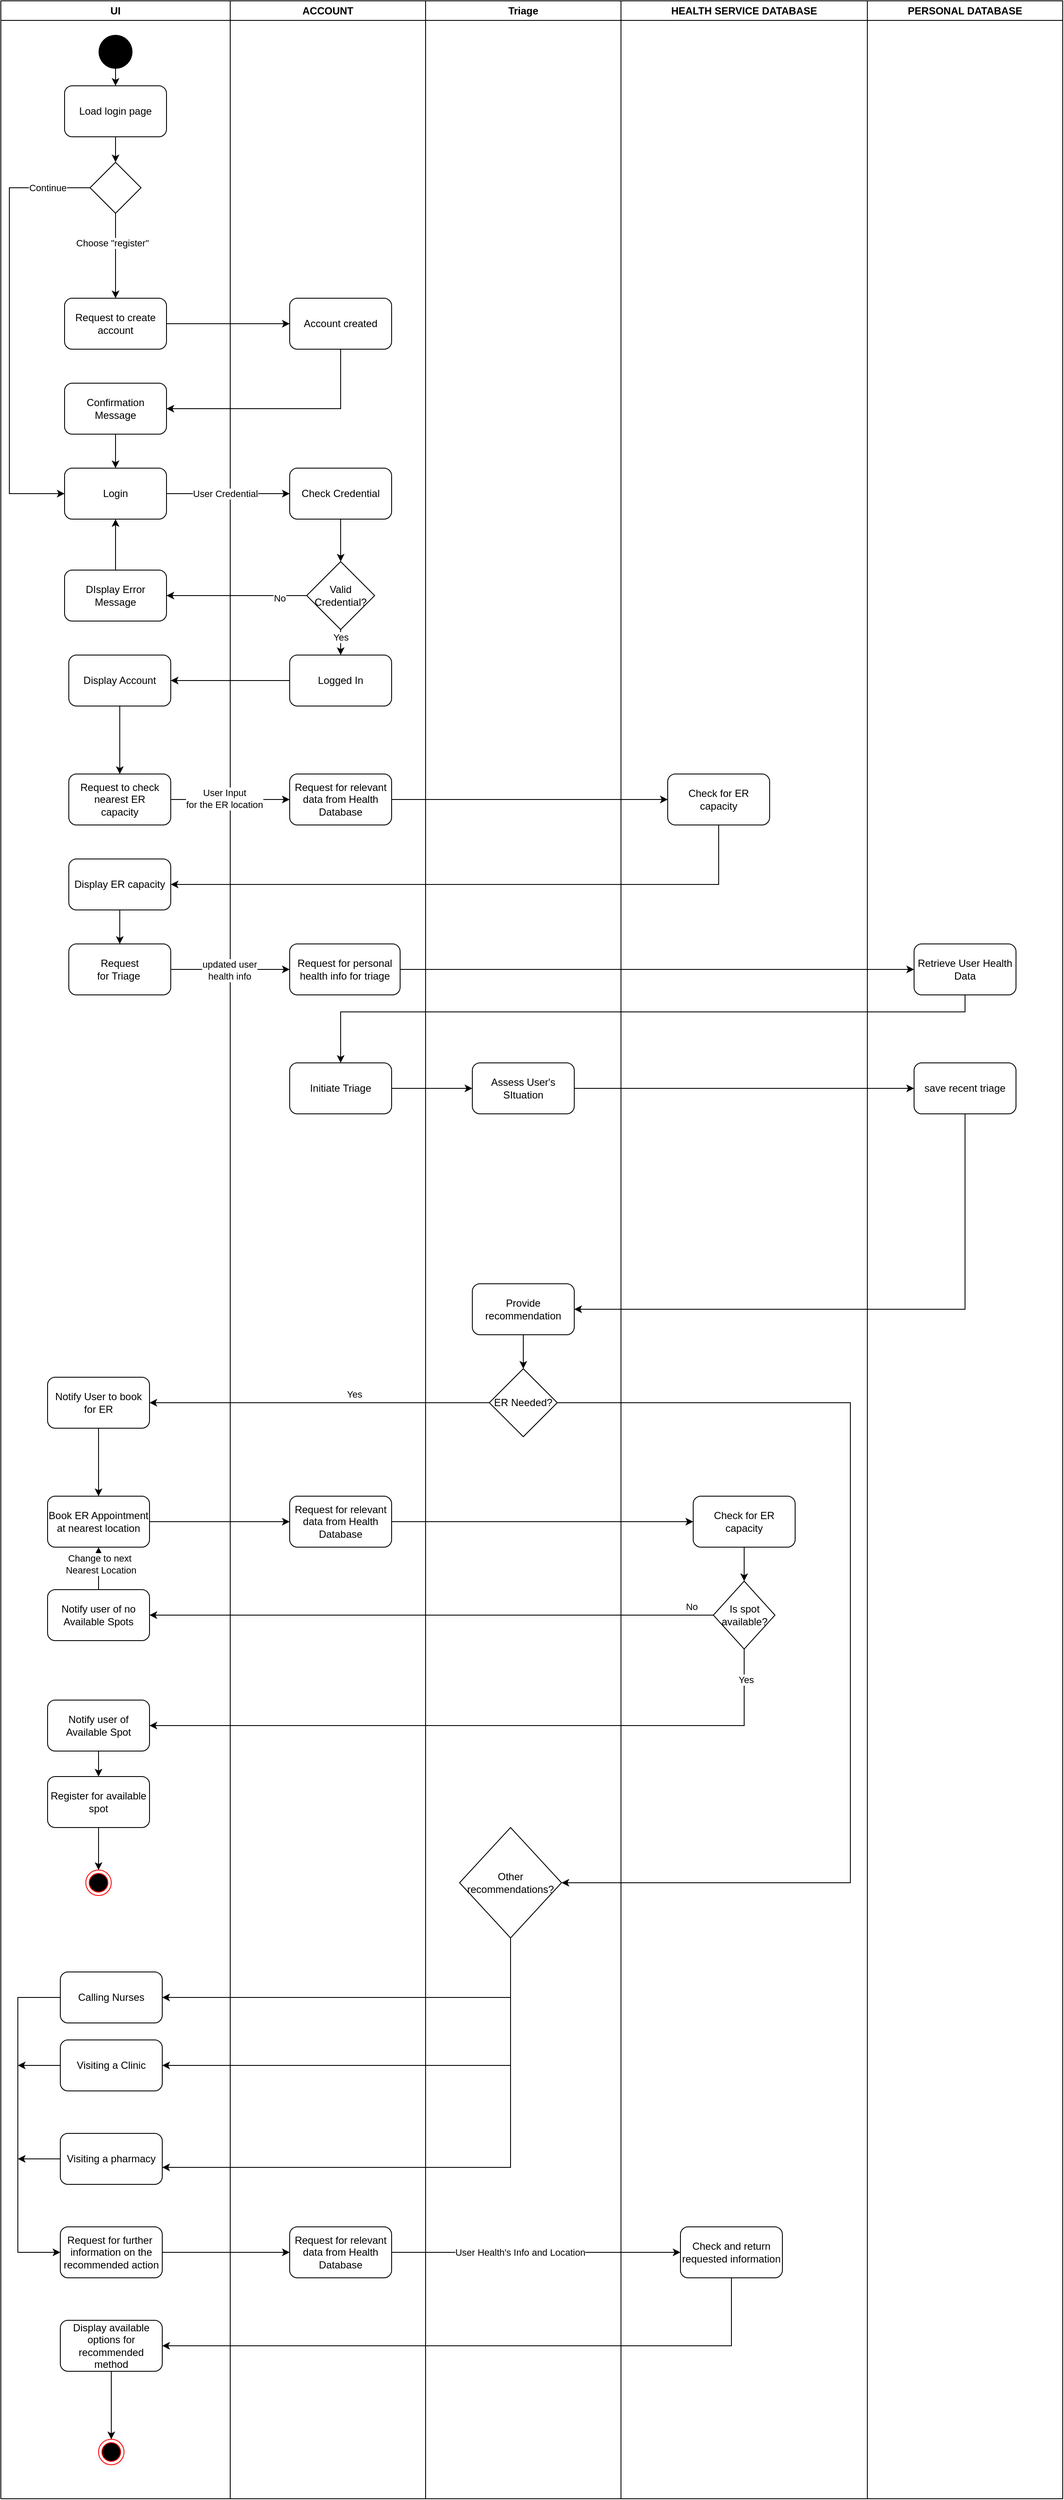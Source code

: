 <mxfile version="22.0.6" type="github">
  <diagram id="y0Xd6numxhi9tPHDjwmG" name="Page-1">
    <mxGraphModel dx="1434" dy="822" grid="1" gridSize="10" guides="1" tooltips="1" connect="1" arrows="1" fold="1" page="1" pageScale="1" pageWidth="850" pageHeight="1100" math="0" shadow="0">
      <root>
        <mxCell id="0" />
        <mxCell id="1" parent="0" />
        <mxCell id="MNY0G93UUQZCKlCEBIov-1" value="UI" style="swimlane;whiteSpace=wrap;html=1;" parent="1" vertex="1">
          <mxGeometry x="40" y="50" width="270" height="2940" as="geometry" />
        </mxCell>
        <mxCell id="MNY0G93UUQZCKlCEBIov-5" value="Request to create account" style="rounded=1;whiteSpace=wrap;html=1;" parent="MNY0G93UUQZCKlCEBIov-1" vertex="1">
          <mxGeometry x="75" y="350" width="120" height="60" as="geometry" />
        </mxCell>
        <mxCell id="MNY0G93UUQZCKlCEBIov-10" value="Login" style="rounded=1;whiteSpace=wrap;html=1;" parent="MNY0G93UUQZCKlCEBIov-1" vertex="1">
          <mxGeometry x="75" y="550" width="120" height="60" as="geometry" />
        </mxCell>
        <mxCell id="MNY0G93UUQZCKlCEBIov-11" value="" style="shape=ellipse;fillColor=#000000;strokeColor=none;html=1;sketch=0;" parent="MNY0G93UUQZCKlCEBIov-1" vertex="1">
          <mxGeometry x="115" y="40" width="40" height="40" as="geometry" />
        </mxCell>
        <mxCell id="MNY0G93UUQZCKlCEBIov-103" style="edgeStyle=orthogonalEdgeStyle;rounded=0;orthogonalLoop=1;jettySize=auto;html=1;exitX=0.5;exitY=1;exitDx=0;exitDy=0;entryX=0.5;entryY=0;entryDx=0;entryDy=0;" parent="MNY0G93UUQZCKlCEBIov-1" source="MNY0G93UUQZCKlCEBIov-18" target="MNY0G93UUQZCKlCEBIov-10" edge="1">
          <mxGeometry relative="1" as="geometry" />
        </mxCell>
        <mxCell id="MNY0G93UUQZCKlCEBIov-18" value="Confirmation &lt;br&gt;Message" style="rounded=1;whiteSpace=wrap;html=1;" parent="MNY0G93UUQZCKlCEBIov-1" vertex="1">
          <mxGeometry x="75" y="450" width="120" height="60" as="geometry" />
        </mxCell>
        <mxCell id="MNY0G93UUQZCKlCEBIov-30" style="edgeStyle=orthogonalEdgeStyle;rounded=0;orthogonalLoop=1;jettySize=auto;html=1;entryX=0.5;entryY=1;entryDx=0;entryDy=0;" parent="MNY0G93UUQZCKlCEBIov-1" source="MNY0G93UUQZCKlCEBIov-29" target="MNY0G93UUQZCKlCEBIov-10" edge="1">
          <mxGeometry relative="1" as="geometry" />
        </mxCell>
        <mxCell id="MNY0G93UUQZCKlCEBIov-29" value="DIsplay Error Message" style="rounded=1;whiteSpace=wrap;html=1;" parent="MNY0G93UUQZCKlCEBIov-1" vertex="1">
          <mxGeometry x="75" y="670" width="120" height="60" as="geometry" />
        </mxCell>
        <mxCell id="MNY0G93UUQZCKlCEBIov-37" style="edgeStyle=orthogonalEdgeStyle;rounded=0;orthogonalLoop=1;jettySize=auto;html=1;" parent="MNY0G93UUQZCKlCEBIov-1" source="MNY0G93UUQZCKlCEBIov-33" target="MNY0G93UUQZCKlCEBIov-36" edge="1">
          <mxGeometry relative="1" as="geometry" />
        </mxCell>
        <mxCell id="MNY0G93UUQZCKlCEBIov-33" value="Display Account " style="rounded=1;whiteSpace=wrap;html=1;" parent="MNY0G93UUQZCKlCEBIov-1" vertex="1">
          <mxGeometry x="80" y="770" width="120" height="60" as="geometry" />
        </mxCell>
        <mxCell id="MNY0G93UUQZCKlCEBIov-36" value="Request to check nearest ER&lt;br&gt;capacity" style="rounded=1;whiteSpace=wrap;html=1;" parent="MNY0G93UUQZCKlCEBIov-1" vertex="1">
          <mxGeometry x="80" y="910" width="120" height="60" as="geometry" />
        </mxCell>
        <mxCell id="MNY0G93UUQZCKlCEBIov-52" style="edgeStyle=orthogonalEdgeStyle;rounded=0;orthogonalLoop=1;jettySize=auto;html=1;" parent="MNY0G93UUQZCKlCEBIov-1" source="MNY0G93UUQZCKlCEBIov-44" target="MNY0G93UUQZCKlCEBIov-48" edge="1">
          <mxGeometry relative="1" as="geometry" />
        </mxCell>
        <mxCell id="MNY0G93UUQZCKlCEBIov-44" value="Display ER capacity" style="rounded=1;whiteSpace=wrap;html=1;" parent="MNY0G93UUQZCKlCEBIov-1" vertex="1">
          <mxGeometry x="80" y="1010" width="120" height="60" as="geometry" />
        </mxCell>
        <mxCell id="MNY0G93UUQZCKlCEBIov-48" value="Request&lt;br&gt;for Triage&lt;span style=&quot;white-space: pre;&quot;&gt;&#x9;&lt;/span&gt;" style="rounded=1;whiteSpace=wrap;html=1;" parent="MNY0G93UUQZCKlCEBIov-1" vertex="1">
          <mxGeometry x="80" y="1110" width="120" height="60" as="geometry" />
        </mxCell>
        <mxCell id="MNY0G93UUQZCKlCEBIov-79" value="Notify User to book for ER" style="rounded=1;whiteSpace=wrap;html=1;" parent="MNY0G93UUQZCKlCEBIov-1" vertex="1">
          <mxGeometry x="55" y="1620" width="120" height="60" as="geometry" />
        </mxCell>
        <mxCell id="MNY0G93UUQZCKlCEBIov-81" value="Book ER Appointment at nearest location" style="rounded=1;whiteSpace=wrap;html=1;" parent="MNY0G93UUQZCKlCEBIov-1" vertex="1">
          <mxGeometry x="55" y="1760" width="120" height="60" as="geometry" />
        </mxCell>
        <mxCell id="MNY0G93UUQZCKlCEBIov-84" value="" style="endArrow=classic;html=1;rounded=0;exitX=0.5;exitY=1;exitDx=0;exitDy=0;entryX=0.5;entryY=0;entryDx=0;entryDy=0;" parent="MNY0G93UUQZCKlCEBIov-1" source="MNY0G93UUQZCKlCEBIov-79" target="MNY0G93UUQZCKlCEBIov-81" edge="1">
          <mxGeometry width="50" height="50" relative="1" as="geometry">
            <mxPoint x="540" y="1660" as="sourcePoint" />
            <mxPoint x="590" y="1610" as="targetPoint" />
          </mxGeometry>
        </mxCell>
        <mxCell id="MNY0G93UUQZCKlCEBIov-91" value="Notify user of no Available Spots" style="rounded=1;whiteSpace=wrap;html=1;" parent="MNY0G93UUQZCKlCEBIov-1" vertex="1">
          <mxGeometry x="55" y="1870" width="120" height="60" as="geometry" />
        </mxCell>
        <mxCell id="MNY0G93UUQZCKlCEBIov-92" value="" style="endArrow=classic;html=1;rounded=0;exitX=0.5;exitY=0;exitDx=0;exitDy=0;entryX=0.5;entryY=1;entryDx=0;entryDy=0;" parent="MNY0G93UUQZCKlCEBIov-1" source="MNY0G93UUQZCKlCEBIov-91" target="MNY0G93UUQZCKlCEBIov-81" edge="1">
          <mxGeometry width="50" height="50" relative="1" as="geometry">
            <mxPoint x="540" y="1730" as="sourcePoint" />
            <mxPoint x="590" y="1680" as="targetPoint" />
          </mxGeometry>
        </mxCell>
        <mxCell id="MNY0G93UUQZCKlCEBIov-93" value="&lt;div&gt;Change to next&lt;/div&gt;&lt;div&gt;&amp;nbsp;Nearest Location&lt;br&gt;&lt;/div&gt;" style="edgeLabel;html=1;align=center;verticalAlign=middle;resizable=0;points=[];" parent="MNY0G93UUQZCKlCEBIov-92" vertex="1" connectable="0">
          <mxGeometry x="0.224" y="-1" relative="1" as="geometry">
            <mxPoint as="offset" />
          </mxGeometry>
        </mxCell>
        <mxCell id="MNY0G93UUQZCKlCEBIov-94" value="Load login page" style="rounded=1;whiteSpace=wrap;html=1;" parent="MNY0G93UUQZCKlCEBIov-1" vertex="1">
          <mxGeometry x="75" y="100" width="120" height="60" as="geometry" />
        </mxCell>
        <mxCell id="MNY0G93UUQZCKlCEBIov-98" style="edgeStyle=orthogonalEdgeStyle;rounded=0;orthogonalLoop=1;jettySize=auto;html=1;exitX=0.5;exitY=1;exitDx=0;exitDy=0;entryX=0.5;entryY=0;entryDx=0;entryDy=0;" parent="MNY0G93UUQZCKlCEBIov-1" source="MNY0G93UUQZCKlCEBIov-95" target="MNY0G93UUQZCKlCEBIov-5" edge="1">
          <mxGeometry relative="1" as="geometry" />
        </mxCell>
        <mxCell id="MNY0G93UUQZCKlCEBIov-104" value="Choose &quot;register&quot;" style="edgeLabel;html=1;align=center;verticalAlign=middle;resizable=0;points=[];" parent="MNY0G93UUQZCKlCEBIov-98" vertex="1" connectable="0">
          <mxGeometry x="-0.3" y="-4" relative="1" as="geometry">
            <mxPoint as="offset" />
          </mxGeometry>
        </mxCell>
        <mxCell id="MNY0G93UUQZCKlCEBIov-102" style="edgeStyle=orthogonalEdgeStyle;rounded=0;orthogonalLoop=1;jettySize=auto;html=1;exitX=0;exitY=0.5;exitDx=0;exitDy=0;entryX=0;entryY=0.5;entryDx=0;entryDy=0;" parent="MNY0G93UUQZCKlCEBIov-1" source="MNY0G93UUQZCKlCEBIov-95" target="MNY0G93UUQZCKlCEBIov-10" edge="1">
          <mxGeometry relative="1" as="geometry">
            <Array as="points">
              <mxPoint x="10" y="220" />
              <mxPoint x="10" y="580" />
            </Array>
          </mxGeometry>
        </mxCell>
        <mxCell id="MNY0G93UUQZCKlCEBIov-105" value="Continue" style="edgeLabel;html=1;align=center;verticalAlign=middle;resizable=0;points=[];" parent="MNY0G93UUQZCKlCEBIov-102" vertex="1" connectable="0">
          <mxGeometry x="-0.807" relative="1" as="geometry">
            <mxPoint as="offset" />
          </mxGeometry>
        </mxCell>
        <mxCell id="MNY0G93UUQZCKlCEBIov-95" value="" style="rhombus;whiteSpace=wrap;html=1;" parent="MNY0G93UUQZCKlCEBIov-1" vertex="1">
          <mxGeometry x="105" y="190" width="60" height="60" as="geometry" />
        </mxCell>
        <mxCell id="MNY0G93UUQZCKlCEBIov-96" value="" style="endArrow=classic;html=1;rounded=0;exitX=0.5;exitY=1;exitDx=0;exitDy=0;entryX=0.5;entryY=0;entryDx=0;entryDy=0;" parent="MNY0G93UUQZCKlCEBIov-1" source="MNY0G93UUQZCKlCEBIov-94" target="MNY0G93UUQZCKlCEBIov-95" edge="1">
          <mxGeometry width="50" height="50" relative="1" as="geometry">
            <mxPoint x="540" y="360" as="sourcePoint" />
            <mxPoint x="590" y="310" as="targetPoint" />
          </mxGeometry>
        </mxCell>
        <mxCell id="MNY0G93UUQZCKlCEBIov-97" value="" style="endArrow=classic;html=1;rounded=0;exitX=0.5;exitY=1;exitDx=0;exitDy=0;entryX=0.5;entryY=0;entryDx=0;entryDy=0;" parent="MNY0G93UUQZCKlCEBIov-1" source="MNY0G93UUQZCKlCEBIov-11" target="MNY0G93UUQZCKlCEBIov-94" edge="1">
          <mxGeometry width="50" height="50" relative="1" as="geometry">
            <mxPoint x="540" y="360" as="sourcePoint" />
            <mxPoint x="590" y="310" as="targetPoint" />
          </mxGeometry>
        </mxCell>
        <mxCell id="MNY0G93UUQZCKlCEBIov-117" style="edgeStyle=orthogonalEdgeStyle;rounded=0;orthogonalLoop=1;jettySize=auto;html=1;exitX=0.5;exitY=1;exitDx=0;exitDy=0;entryX=0.5;entryY=0;entryDx=0;entryDy=0;" parent="MNY0G93UUQZCKlCEBIov-1" source="MNY0G93UUQZCKlCEBIov-113" target="MNY0G93UUQZCKlCEBIov-116" edge="1">
          <mxGeometry relative="1" as="geometry" />
        </mxCell>
        <mxCell id="MNY0G93UUQZCKlCEBIov-113" value="Notify user of Available Spot" style="rounded=1;whiteSpace=wrap;html=1;" parent="MNY0G93UUQZCKlCEBIov-1" vertex="1">
          <mxGeometry x="55" y="2000" width="120" height="60" as="geometry" />
        </mxCell>
        <mxCell id="MNY0G93UUQZCKlCEBIov-119" style="edgeStyle=orthogonalEdgeStyle;rounded=0;orthogonalLoop=1;jettySize=auto;html=1;exitX=0.5;exitY=1;exitDx=0;exitDy=0;entryX=0.5;entryY=0;entryDx=0;entryDy=0;" parent="MNY0G93UUQZCKlCEBIov-1" source="MNY0G93UUQZCKlCEBIov-116" target="MNY0G93UUQZCKlCEBIov-118" edge="1">
          <mxGeometry relative="1" as="geometry" />
        </mxCell>
        <mxCell id="MNY0G93UUQZCKlCEBIov-116" value="Register for available spot" style="rounded=1;whiteSpace=wrap;html=1;" parent="MNY0G93UUQZCKlCEBIov-1" vertex="1">
          <mxGeometry x="55" y="2090" width="120" height="60" as="geometry" />
        </mxCell>
        <mxCell id="MNY0G93UUQZCKlCEBIov-118" value="" style="ellipse;html=1;shape=endState;fillColor=#000000;strokeColor=#ff0000;" parent="MNY0G93UUQZCKlCEBIov-1" vertex="1">
          <mxGeometry x="100" y="2200" width="30" height="30" as="geometry" />
        </mxCell>
        <mxCell id="C8Zunma8ayT8bwuVkPhB-6" value="Calling Nurses" style="rounded=1;whiteSpace=wrap;html=1;" parent="MNY0G93UUQZCKlCEBIov-1" vertex="1">
          <mxGeometry x="70" y="2320" width="120" height="60" as="geometry" />
        </mxCell>
        <mxCell id="RF6s3ryaV3bNUwfVbSeh-10" style="edgeStyle=orthogonalEdgeStyle;rounded=0;orthogonalLoop=1;jettySize=auto;html=1;" edge="1" parent="MNY0G93UUQZCKlCEBIov-1" source="C8Zunma8ayT8bwuVkPhB-7">
          <mxGeometry relative="1" as="geometry">
            <mxPoint x="20" y="2430" as="targetPoint" />
          </mxGeometry>
        </mxCell>
        <mxCell id="C8Zunma8ayT8bwuVkPhB-7" value="Visiting a Clinic" style="rounded=1;whiteSpace=wrap;html=1;" parent="MNY0G93UUQZCKlCEBIov-1" vertex="1">
          <mxGeometry x="70" y="2400" width="120" height="60" as="geometry" />
        </mxCell>
        <mxCell id="RF6s3ryaV3bNUwfVbSeh-9" style="edgeStyle=orthogonalEdgeStyle;rounded=0;orthogonalLoop=1;jettySize=auto;html=1;" edge="1" parent="MNY0G93UUQZCKlCEBIov-1" source="C8Zunma8ayT8bwuVkPhB-8">
          <mxGeometry relative="1" as="geometry">
            <mxPoint x="20" y="2540" as="targetPoint" />
          </mxGeometry>
        </mxCell>
        <mxCell id="C8Zunma8ayT8bwuVkPhB-8" value="Visiting a pharmacy" style="rounded=1;whiteSpace=wrap;html=1;" parent="MNY0G93UUQZCKlCEBIov-1" vertex="1">
          <mxGeometry x="70" y="2510" width="120" height="60" as="geometry" />
        </mxCell>
        <mxCell id="RF6s3ryaV3bNUwfVbSeh-5" value="Request for further&amp;nbsp;&lt;br&gt;information on the recommended action" style="rounded=1;whiteSpace=wrap;html=1;" vertex="1" parent="MNY0G93UUQZCKlCEBIov-1">
          <mxGeometry x="70" y="2620" width="120" height="60" as="geometry" />
        </mxCell>
        <mxCell id="RF6s3ryaV3bNUwfVbSeh-7" value="" style="endArrow=classic;html=1;rounded=0;exitX=0;exitY=0.5;exitDx=0;exitDy=0;entryX=0;entryY=0.5;entryDx=0;entryDy=0;" edge="1" parent="MNY0G93UUQZCKlCEBIov-1" source="C8Zunma8ayT8bwuVkPhB-6" target="RF6s3ryaV3bNUwfVbSeh-5">
          <mxGeometry width="50" height="50" relative="1" as="geometry">
            <mxPoint x="40" y="2610" as="sourcePoint" />
            <mxPoint x="30" y="2350" as="targetPoint" />
            <Array as="points">
              <mxPoint x="20" y="2350" />
              <mxPoint x="20" y="2650" />
            </Array>
          </mxGeometry>
        </mxCell>
        <mxCell id="RF6s3ryaV3bNUwfVbSeh-17" value="Display available options for recommended method" style="rounded=1;whiteSpace=wrap;html=1;" vertex="1" parent="MNY0G93UUQZCKlCEBIov-1">
          <mxGeometry x="70" y="2730" width="120" height="60" as="geometry" />
        </mxCell>
        <mxCell id="RF6s3ryaV3bNUwfVbSeh-20" value="" style="ellipse;html=1;shape=endState;fillColor=#000000;strokeColor=#ff0000;" vertex="1" parent="MNY0G93UUQZCKlCEBIov-1">
          <mxGeometry x="115" y="2870" width="30" height="30" as="geometry" />
        </mxCell>
        <mxCell id="RF6s3ryaV3bNUwfVbSeh-22" value="" style="endArrow=classic;html=1;rounded=0;entryX=0.5;entryY=0;entryDx=0;entryDy=0;exitX=0.5;exitY=1;exitDx=0;exitDy=0;" edge="1" parent="MNY0G93UUQZCKlCEBIov-1" source="RF6s3ryaV3bNUwfVbSeh-17" target="RF6s3ryaV3bNUwfVbSeh-20">
          <mxGeometry width="50" height="50" relative="1" as="geometry">
            <mxPoint x="129.5" y="2800" as="sourcePoint" />
            <mxPoint x="129.5" y="2850" as="targetPoint" />
          </mxGeometry>
        </mxCell>
        <mxCell id="MNY0G93UUQZCKlCEBIov-3" value="ACCOUNT" style="swimlane;whiteSpace=wrap;html=1;startSize=23;" parent="1" vertex="1">
          <mxGeometry x="310" y="50" width="230" height="2940" as="geometry" />
        </mxCell>
        <mxCell id="MNY0G93UUQZCKlCEBIov-9" value="Account created" style="rounded=1;whiteSpace=wrap;html=1;" parent="MNY0G93UUQZCKlCEBIov-3" vertex="1">
          <mxGeometry x="70" y="350" width="120" height="60" as="geometry" />
        </mxCell>
        <mxCell id="MNY0G93UUQZCKlCEBIov-26" style="edgeStyle=orthogonalEdgeStyle;rounded=0;orthogonalLoop=1;jettySize=auto;html=1;entryX=0.5;entryY=0;entryDx=0;entryDy=0;" parent="MNY0G93UUQZCKlCEBIov-3" source="MNY0G93UUQZCKlCEBIov-24" target="MNY0G93UUQZCKlCEBIov-25" edge="1">
          <mxGeometry relative="1" as="geometry" />
        </mxCell>
        <mxCell id="MNY0G93UUQZCKlCEBIov-24" value="Check Credential" style="rounded=1;whiteSpace=wrap;html=1;" parent="MNY0G93UUQZCKlCEBIov-3" vertex="1">
          <mxGeometry x="70" y="550" width="120" height="60" as="geometry" />
        </mxCell>
        <mxCell id="MNY0G93UUQZCKlCEBIov-31" style="edgeStyle=orthogonalEdgeStyle;rounded=0;orthogonalLoop=1;jettySize=auto;html=1;exitX=0.5;exitY=1;exitDx=0;exitDy=0;" parent="MNY0G93UUQZCKlCEBIov-3" source="MNY0G93UUQZCKlCEBIov-25" edge="1">
          <mxGeometry relative="1" as="geometry">
            <mxPoint x="130" y="770" as="targetPoint" />
          </mxGeometry>
        </mxCell>
        <mxCell id="MNY0G93UUQZCKlCEBIov-68" value="Yes" style="edgeLabel;html=1;align=center;verticalAlign=middle;resizable=0;points=[];" parent="MNY0G93UUQZCKlCEBIov-31" vertex="1" connectable="0">
          <mxGeometry x="-0.4" relative="1" as="geometry">
            <mxPoint as="offset" />
          </mxGeometry>
        </mxCell>
        <mxCell id="MNY0G93UUQZCKlCEBIov-25" value="Valid &lt;br&gt;Credential?" style="rhombus;whiteSpace=wrap;html=1;" parent="MNY0G93UUQZCKlCEBIov-3" vertex="1">
          <mxGeometry x="90" y="660" width="80" height="80" as="geometry" />
        </mxCell>
        <mxCell id="MNY0G93UUQZCKlCEBIov-32" value="Logged In" style="rounded=1;whiteSpace=wrap;html=1;" parent="MNY0G93UUQZCKlCEBIov-3" vertex="1">
          <mxGeometry x="70" y="770" width="120" height="60" as="geometry" />
        </mxCell>
        <mxCell id="MNY0G93UUQZCKlCEBIov-38" value="Request for relevant &lt;br&gt;data from Health Database" style="rounded=1;whiteSpace=wrap;html=1;" parent="MNY0G93UUQZCKlCEBIov-3" vertex="1">
          <mxGeometry x="70" y="910" width="120" height="60" as="geometry" />
        </mxCell>
        <mxCell id="MNY0G93UUQZCKlCEBIov-55" value="Request for personal&lt;br&gt;health info for triage" style="rounded=1;whiteSpace=wrap;html=1;" parent="MNY0G93UUQZCKlCEBIov-3" vertex="1">
          <mxGeometry x="70" y="1110" width="130" height="60" as="geometry" />
        </mxCell>
        <mxCell id="MNY0G93UUQZCKlCEBIov-51" value="Initiate Triage" style="rounded=1;whiteSpace=wrap;html=1;" parent="MNY0G93UUQZCKlCEBIov-3" vertex="1">
          <mxGeometry x="70" y="1250" width="120" height="60" as="geometry" />
        </mxCell>
        <mxCell id="RF6s3ryaV3bNUwfVbSeh-11" value="Request for relevant&lt;br style=&quot;border-color: var(--border-color);&quot;&gt;data from Health Database" style="rounded=1;whiteSpace=wrap;html=1;" vertex="1" parent="MNY0G93UUQZCKlCEBIov-3">
          <mxGeometry x="70" y="2620" width="120" height="60" as="geometry" />
        </mxCell>
        <mxCell id="MNY0G93UUQZCKlCEBIov-4" value="HEALTH SERVICE DATABASE" style="swimlane;whiteSpace=wrap;html=1;" parent="1" vertex="1">
          <mxGeometry x="770" y="50" width="290" height="2940" as="geometry" />
        </mxCell>
        <mxCell id="MNY0G93UUQZCKlCEBIov-42" value="Check for ER capacity" style="rounded=1;whiteSpace=wrap;html=1;" parent="MNY0G93UUQZCKlCEBIov-4" vertex="1">
          <mxGeometry x="55" y="910" width="120" height="60" as="geometry" />
        </mxCell>
        <mxCell id="MNY0G93UUQZCKlCEBIov-85" value="Request for relevant &lt;br&gt;data from Health Database" style="rounded=1;whiteSpace=wrap;html=1;" parent="MNY0G93UUQZCKlCEBIov-4" vertex="1">
          <mxGeometry x="-390" y="1760" width="120" height="60" as="geometry" />
        </mxCell>
        <mxCell id="MNY0G93UUQZCKlCEBIov-86" value="Check for ER capacity" style="rounded=1;whiteSpace=wrap;html=1;" parent="MNY0G93UUQZCKlCEBIov-4" vertex="1">
          <mxGeometry x="85" y="1760" width="120" height="60" as="geometry" />
        </mxCell>
        <mxCell id="MNY0G93UUQZCKlCEBIov-88" value="" style="endArrow=classic;html=1;rounded=0;exitX=1;exitY=0.5;exitDx=0;exitDy=0;entryX=0;entryY=0.5;entryDx=0;entryDy=0;" parent="MNY0G93UUQZCKlCEBIov-4" source="MNY0G93UUQZCKlCEBIov-85" target="MNY0G93UUQZCKlCEBIov-86" edge="1">
          <mxGeometry width="50" height="50" relative="1" as="geometry">
            <mxPoint x="-150" y="1740" as="sourcePoint" />
            <mxPoint x="-100" y="1690" as="targetPoint" />
          </mxGeometry>
        </mxCell>
        <mxCell id="MNY0G93UUQZCKlCEBIov-89" value="Is spot available?" style="rhombus;whiteSpace=wrap;html=1;" parent="MNY0G93UUQZCKlCEBIov-4" vertex="1">
          <mxGeometry x="108.75" y="1860" width="72.5" height="80" as="geometry" />
        </mxCell>
        <mxCell id="MNY0G93UUQZCKlCEBIov-90" value="" style="endArrow=classic;html=1;rounded=0;entryX=0.5;entryY=0;entryDx=0;entryDy=0;exitX=0.5;exitY=1;exitDx=0;exitDy=0;" parent="MNY0G93UUQZCKlCEBIov-4" source="MNY0G93UUQZCKlCEBIov-86" target="MNY0G93UUQZCKlCEBIov-89" edge="1">
          <mxGeometry width="50" height="50" relative="1" as="geometry">
            <mxPoint x="-75" y="1740" as="sourcePoint" />
            <mxPoint x="-25" y="1690" as="targetPoint" />
          </mxGeometry>
        </mxCell>
        <mxCell id="RF6s3ryaV3bNUwfVbSeh-2" value="" style="endArrow=classic;html=1;rounded=0;entryX=1;entryY=0.5;entryDx=0;entryDy=0;" edge="1" parent="MNY0G93UUQZCKlCEBIov-4" target="C8Zunma8ayT8bwuVkPhB-7">
          <mxGeometry width="50" height="50" relative="1" as="geometry">
            <mxPoint x="-130" y="2430" as="sourcePoint" />
            <mxPoint x="-30" y="2500" as="targetPoint" />
          </mxGeometry>
        </mxCell>
        <mxCell id="RF6s3ryaV3bNUwfVbSeh-6" value="Check and return requested information" style="rounded=1;whiteSpace=wrap;html=1;" vertex="1" parent="MNY0G93UUQZCKlCEBIov-4">
          <mxGeometry x="70" y="2620" width="120" height="60" as="geometry" />
        </mxCell>
        <mxCell id="MNY0G93UUQZCKlCEBIov-16" style="edgeStyle=orthogonalEdgeStyle;rounded=0;orthogonalLoop=1;jettySize=auto;html=1;entryX=0;entryY=0.5;entryDx=0;entryDy=0;" parent="1" source="MNY0G93UUQZCKlCEBIov-5" target="MNY0G93UUQZCKlCEBIov-9" edge="1">
          <mxGeometry relative="1" as="geometry" />
        </mxCell>
        <mxCell id="MNY0G93UUQZCKlCEBIov-19" style="edgeStyle=orthogonalEdgeStyle;rounded=0;orthogonalLoop=1;jettySize=auto;html=1;entryX=1;entryY=0.5;entryDx=0;entryDy=0;exitX=0.5;exitY=1;exitDx=0;exitDy=0;" parent="1" source="MNY0G93UUQZCKlCEBIov-9" target="MNY0G93UUQZCKlCEBIov-18" edge="1">
          <mxGeometry relative="1" as="geometry">
            <mxPoint x="475" y="510" as="sourcePoint" />
            <mxPoint x="350" y="600" as="targetPoint" />
          </mxGeometry>
        </mxCell>
        <mxCell id="MNY0G93UUQZCKlCEBIov-22" value="" style="endArrow=classic;html=1;rounded=0;exitX=1;exitY=0.5;exitDx=0;exitDy=0;entryX=0;entryY=0.5;entryDx=0;entryDy=0;" parent="1" source="MNY0G93UUQZCKlCEBIov-10" target="MNY0G93UUQZCKlCEBIov-24" edge="1">
          <mxGeometry width="50" height="50" relative="1" as="geometry">
            <mxPoint x="410" y="610" as="sourcePoint" />
            <mxPoint x="370" y="630" as="targetPoint" />
          </mxGeometry>
        </mxCell>
        <mxCell id="MNY0G93UUQZCKlCEBIov-23" value="User Credential" style="edgeLabel;html=1;align=center;verticalAlign=middle;resizable=0;points=[];" parent="MNY0G93UUQZCKlCEBIov-22" vertex="1" connectable="0">
          <mxGeometry x="-0.467" relative="1" as="geometry">
            <mxPoint x="30" as="offset" />
          </mxGeometry>
        </mxCell>
        <mxCell id="MNY0G93UUQZCKlCEBIov-27" style="edgeStyle=orthogonalEdgeStyle;rounded=0;orthogonalLoop=1;jettySize=auto;html=1;" parent="1" source="MNY0G93UUQZCKlCEBIov-25" target="MNY0G93UUQZCKlCEBIov-29" edge="1">
          <mxGeometry relative="1" as="geometry">
            <mxPoint x="330" y="750" as="targetPoint" />
          </mxGeometry>
        </mxCell>
        <mxCell id="MNY0G93UUQZCKlCEBIov-28" value="No" style="edgeLabel;html=1;align=center;verticalAlign=middle;resizable=0;points=[];" parent="MNY0G93UUQZCKlCEBIov-27" vertex="1" connectable="0">
          <mxGeometry x="-0.613" y="3" relative="1" as="geometry">
            <mxPoint as="offset" />
          </mxGeometry>
        </mxCell>
        <mxCell id="MNY0G93UUQZCKlCEBIov-34" style="edgeStyle=orthogonalEdgeStyle;rounded=0;orthogonalLoop=1;jettySize=auto;html=1;exitX=0;exitY=0.5;exitDx=0;exitDy=0;entryX=1;entryY=0.5;entryDx=0;entryDy=0;" parent="1" source="MNY0G93UUQZCKlCEBIov-32" target="MNY0G93UUQZCKlCEBIov-33" edge="1">
          <mxGeometry relative="1" as="geometry" />
        </mxCell>
        <mxCell id="MNY0G93UUQZCKlCEBIov-39" style="edgeStyle=orthogonalEdgeStyle;rounded=0;orthogonalLoop=1;jettySize=auto;html=1;entryX=0;entryY=0.5;entryDx=0;entryDy=0;" parent="1" source="MNY0G93UUQZCKlCEBIov-36" target="MNY0G93UUQZCKlCEBIov-38" edge="1">
          <mxGeometry relative="1" as="geometry" />
        </mxCell>
        <mxCell id="MNY0G93UUQZCKlCEBIov-40" value="Text" style="edgeLabel;html=1;align=center;verticalAlign=middle;resizable=0;points=[];" parent="MNY0G93UUQZCKlCEBIov-39" vertex="1" connectable="0">
          <mxGeometry x="-0.216" y="-5" relative="1" as="geometry">
            <mxPoint x="6" y="-5" as="offset" />
          </mxGeometry>
        </mxCell>
        <mxCell id="MNY0G93UUQZCKlCEBIov-41" value="User Input &lt;br&gt;for the ER location" style="edgeLabel;html=1;align=center;verticalAlign=middle;resizable=0;points=[];" parent="MNY0G93UUQZCKlCEBIov-39" vertex="1" connectable="0">
          <mxGeometry x="-0.104" y="1" relative="1" as="geometry">
            <mxPoint as="offset" />
          </mxGeometry>
        </mxCell>
        <mxCell id="MNY0G93UUQZCKlCEBIov-43" value="" style="endArrow=classic;html=1;rounded=0;exitX=1;exitY=0.5;exitDx=0;exitDy=0;entryX=0;entryY=0.5;entryDx=0;entryDy=0;" parent="1" source="MNY0G93UUQZCKlCEBIov-38" target="MNY0G93UUQZCKlCEBIov-42" edge="1">
          <mxGeometry width="50" height="50" relative="1" as="geometry">
            <mxPoint x="550" y="980" as="sourcePoint" />
            <mxPoint x="600" y="930" as="targetPoint" />
          </mxGeometry>
        </mxCell>
        <mxCell id="MNY0G93UUQZCKlCEBIov-46" value="" style="endArrow=classic;html=1;rounded=0;entryX=1;entryY=0.5;entryDx=0;entryDy=0;exitX=0.5;exitY=1;exitDx=0;exitDy=0;" parent="1" source="MNY0G93UUQZCKlCEBIov-42" target="MNY0G93UUQZCKlCEBIov-44" edge="1">
          <mxGeometry width="50" height="50" relative="1" as="geometry">
            <mxPoint x="550" y="1100" as="sourcePoint" />
            <mxPoint x="600" y="1050" as="targetPoint" />
            <Array as="points">
              <mxPoint x="885" y="1090" />
            </Array>
          </mxGeometry>
        </mxCell>
        <mxCell id="MNY0G93UUQZCKlCEBIov-49" value="Triage" style="swimlane;whiteSpace=wrap;html=1;" parent="1" vertex="1">
          <mxGeometry x="540" y="50" width="230" height="2940" as="geometry" />
        </mxCell>
        <mxCell id="MNY0G93UUQZCKlCEBIov-64" value="Assess User&#39;s SItuation" style="rounded=1;whiteSpace=wrap;html=1;" parent="MNY0G93UUQZCKlCEBIov-49" vertex="1">
          <mxGeometry x="55" y="1250" width="120" height="60" as="geometry" />
        </mxCell>
        <mxCell id="MNY0G93UUQZCKlCEBIov-112" style="edgeStyle=orthogonalEdgeStyle;rounded=0;orthogonalLoop=1;jettySize=auto;html=1;exitX=0.5;exitY=1;exitDx=0;exitDy=0;entryX=0.5;entryY=0;entryDx=0;entryDy=0;" parent="MNY0G93UUQZCKlCEBIov-49" source="MNY0G93UUQZCKlCEBIov-74" target="MNY0G93UUQZCKlCEBIov-77" edge="1">
          <mxGeometry relative="1" as="geometry" />
        </mxCell>
        <mxCell id="MNY0G93UUQZCKlCEBIov-74" value="Provide recommendation" style="rounded=1;whiteSpace=wrap;html=1;" parent="MNY0G93UUQZCKlCEBIov-49" vertex="1">
          <mxGeometry x="55" y="1510" width="120" height="60" as="geometry" />
        </mxCell>
        <mxCell id="MNY0G93UUQZCKlCEBIov-77" value="ER Needed?" style="rhombus;whiteSpace=wrap;html=1;" parent="MNY0G93UUQZCKlCEBIov-49" vertex="1">
          <mxGeometry x="75" y="1610" width="80" height="80" as="geometry" />
        </mxCell>
        <mxCell id="C8Zunma8ayT8bwuVkPhB-5" value="Other &lt;br&gt;recommendations?" style="rhombus;whiteSpace=wrap;html=1;" parent="MNY0G93UUQZCKlCEBIov-49" vertex="1">
          <mxGeometry x="40" y="2150" width="120" height="130" as="geometry" />
        </mxCell>
        <mxCell id="C8Zunma8ayT8bwuVkPhB-1" value="" style="endArrow=classic;html=1;rounded=0;exitX=1;exitY=0.5;exitDx=0;exitDy=0;entryX=1;entryY=0.5;entryDx=0;entryDy=0;" parent="MNY0G93UUQZCKlCEBIov-49" source="MNY0G93UUQZCKlCEBIov-77" target="C8Zunma8ayT8bwuVkPhB-5" edge="1">
          <mxGeometry width="50" height="50" relative="1" as="geometry">
            <mxPoint x="-60" y="1880" as="sourcePoint" />
            <mxPoint x="-325" y="2340" as="targetPoint" />
            <Array as="points">
              <mxPoint x="500" y="1650" />
              <mxPoint x="500" y="2215" />
            </Array>
          </mxGeometry>
        </mxCell>
        <mxCell id="MNY0G93UUQZCKlCEBIov-56" value="PERSONAL DATABASE" style="swimlane;whiteSpace=wrap;html=1;" parent="1" vertex="1">
          <mxGeometry x="1060" y="50" width="230" height="2940" as="geometry" />
        </mxCell>
        <mxCell id="MNY0G93UUQZCKlCEBIov-57" value="Retrieve User Health Data" style="rounded=1;whiteSpace=wrap;html=1;" parent="MNY0G93UUQZCKlCEBIov-56" vertex="1">
          <mxGeometry x="55" y="1110" width="120" height="60" as="geometry" />
        </mxCell>
        <mxCell id="MNY0G93UUQZCKlCEBIov-75" value="save recent triage" style="rounded=1;whiteSpace=wrap;html=1;" parent="MNY0G93UUQZCKlCEBIov-56" vertex="1">
          <mxGeometry x="55" y="1250" width="120" height="60" as="geometry" />
        </mxCell>
        <mxCell id="MNY0G93UUQZCKlCEBIov-58" value="" style="endArrow=classic;html=1;rounded=0;exitX=1;exitY=0.5;exitDx=0;exitDy=0;entryX=0;entryY=0.5;entryDx=0;entryDy=0;" parent="1" source="MNY0G93UUQZCKlCEBIov-48" target="MNY0G93UUQZCKlCEBIov-55" edge="1">
          <mxGeometry width="50" height="50" relative="1" as="geometry">
            <mxPoint x="680" y="1080" as="sourcePoint" />
            <mxPoint x="730" y="1030" as="targetPoint" />
          </mxGeometry>
        </mxCell>
        <mxCell id="MNY0G93UUQZCKlCEBIov-59" value="updated user&lt;br&gt;health info" style="edgeLabel;html=1;align=center;verticalAlign=middle;resizable=0;points=[];" parent="MNY0G93UUQZCKlCEBIov-58" vertex="1" connectable="0">
          <mxGeometry x="-0.024" y="-1" relative="1" as="geometry">
            <mxPoint as="offset" />
          </mxGeometry>
        </mxCell>
        <mxCell id="MNY0G93UUQZCKlCEBIov-61" style="edgeStyle=orthogonalEdgeStyle;rounded=0;orthogonalLoop=1;jettySize=auto;html=1;" parent="1" source="MNY0G93UUQZCKlCEBIov-55" target="MNY0G93UUQZCKlCEBIov-57" edge="1">
          <mxGeometry relative="1" as="geometry" />
        </mxCell>
        <mxCell id="MNY0G93UUQZCKlCEBIov-63" value="" style="endArrow=classic;html=1;rounded=0;exitX=0.5;exitY=1;exitDx=0;exitDy=0;entryX=0.5;entryY=0;entryDx=0;entryDy=0;" parent="1" source="MNY0G93UUQZCKlCEBIov-57" target="MNY0G93UUQZCKlCEBIov-51" edge="1">
          <mxGeometry width="50" height="50" relative="1" as="geometry">
            <mxPoint x="680" y="1390" as="sourcePoint" />
            <mxPoint x="730" y="1340" as="targetPoint" />
            <Array as="points">
              <mxPoint x="1175" y="1240" />
              <mxPoint x="440" y="1240" />
            </Array>
          </mxGeometry>
        </mxCell>
        <mxCell id="MNY0G93UUQZCKlCEBIov-65" style="edgeStyle=orthogonalEdgeStyle;rounded=0;orthogonalLoop=1;jettySize=auto;html=1;entryX=0;entryY=0.5;entryDx=0;entryDy=0;" parent="1" source="MNY0G93UUQZCKlCEBIov-51" target="MNY0G93UUQZCKlCEBIov-64" edge="1">
          <mxGeometry relative="1" as="geometry" />
        </mxCell>
        <mxCell id="MNY0G93UUQZCKlCEBIov-87" value="" style="endArrow=classic;html=1;rounded=0;exitX=1;exitY=0.5;exitDx=0;exitDy=0;entryX=0;entryY=0.5;entryDx=0;entryDy=0;" parent="1" source="MNY0G93UUQZCKlCEBIov-81" target="MNY0G93UUQZCKlCEBIov-85" edge="1">
          <mxGeometry width="50" height="50" relative="1" as="geometry">
            <mxPoint x="620" y="1790" as="sourcePoint" />
            <mxPoint x="670" y="1740" as="targetPoint" />
          </mxGeometry>
        </mxCell>
        <mxCell id="MNY0G93UUQZCKlCEBIov-107" style="edgeStyle=orthogonalEdgeStyle;rounded=0;orthogonalLoop=1;jettySize=auto;html=1;exitX=0;exitY=0.5;exitDx=0;exitDy=0;entryX=1;entryY=0.5;entryDx=0;entryDy=0;" parent="1" source="MNY0G93UUQZCKlCEBIov-89" target="MNY0G93UUQZCKlCEBIov-91" edge="1">
          <mxGeometry relative="1" as="geometry" />
        </mxCell>
        <mxCell id="MNY0G93UUQZCKlCEBIov-108" value="No" style="edgeLabel;html=1;align=center;verticalAlign=middle;resizable=0;points=[];" parent="MNY0G93UUQZCKlCEBIov-107" vertex="1" connectable="0">
          <mxGeometry x="-0.716" y="6" relative="1" as="geometry">
            <mxPoint x="68" y="-16" as="offset" />
          </mxGeometry>
        </mxCell>
        <mxCell id="MNY0G93UUQZCKlCEBIov-110" style="edgeStyle=orthogonalEdgeStyle;rounded=0;orthogonalLoop=1;jettySize=auto;html=1;exitX=0.5;exitY=1;exitDx=0;exitDy=0;entryX=1;entryY=0.5;entryDx=0;entryDy=0;" parent="1" source="MNY0G93UUQZCKlCEBIov-75" target="MNY0G93UUQZCKlCEBIov-74" edge="1">
          <mxGeometry relative="1" as="geometry" />
        </mxCell>
        <mxCell id="MNY0G93UUQZCKlCEBIov-111" style="edgeStyle=orthogonalEdgeStyle;rounded=0;orthogonalLoop=1;jettySize=auto;html=1;exitX=1;exitY=0.5;exitDx=0;exitDy=0;entryX=0;entryY=0.5;entryDx=0;entryDy=0;" parent="1" source="MNY0G93UUQZCKlCEBIov-64" target="MNY0G93UUQZCKlCEBIov-75" edge="1">
          <mxGeometry relative="1" as="geometry" />
        </mxCell>
        <mxCell id="MNY0G93UUQZCKlCEBIov-114" style="edgeStyle=orthogonalEdgeStyle;rounded=0;orthogonalLoop=1;jettySize=auto;html=1;exitX=0.5;exitY=1;exitDx=0;exitDy=0;entryX=1;entryY=0.5;entryDx=0;entryDy=0;" parent="1" source="MNY0G93UUQZCKlCEBIov-89" target="MNY0G93UUQZCKlCEBIov-113" edge="1">
          <mxGeometry relative="1" as="geometry" />
        </mxCell>
        <mxCell id="MNY0G93UUQZCKlCEBIov-115" value="Yes" style="edgeLabel;html=1;align=center;verticalAlign=middle;resizable=0;points=[];" parent="MNY0G93UUQZCKlCEBIov-114" vertex="1" connectable="0">
          <mxGeometry x="-0.91" y="2" relative="1" as="geometry">
            <mxPoint as="offset" />
          </mxGeometry>
        </mxCell>
        <mxCell id="C8Zunma8ayT8bwuVkPhB-2" style="edgeStyle=orthogonalEdgeStyle;rounded=0;orthogonalLoop=1;jettySize=auto;html=1;exitX=0;exitY=0.5;exitDx=0;exitDy=0;entryX=1;entryY=0.5;entryDx=0;entryDy=0;" parent="1" source="MNY0G93UUQZCKlCEBIov-77" target="MNY0G93UUQZCKlCEBIov-79" edge="1">
          <mxGeometry relative="1" as="geometry" />
        </mxCell>
        <mxCell id="C8Zunma8ayT8bwuVkPhB-3" value="Yes" style="edgeLabel;html=1;align=center;verticalAlign=middle;resizable=0;points=[];" parent="C8Zunma8ayT8bwuVkPhB-2" vertex="1" connectable="0">
          <mxGeometry x="0.112" y="2" relative="1" as="geometry">
            <mxPoint x="63" y="-12" as="offset" />
          </mxGeometry>
        </mxCell>
        <mxCell id="RF6s3ryaV3bNUwfVbSeh-4" value="" style="endArrow=classic;html=1;rounded=0;exitX=0.5;exitY=1;exitDx=0;exitDy=0;" edge="1" parent="1" source="C8Zunma8ayT8bwuVkPhB-5">
          <mxGeometry width="50" height="50" relative="1" as="geometry">
            <mxPoint x="640" y="2410" as="sourcePoint" />
            <mxPoint x="230" y="2600" as="targetPoint" />
            <Array as="points">
              <mxPoint x="640" y="2600" />
            </Array>
          </mxGeometry>
        </mxCell>
        <mxCell id="RF6s3ryaV3bNUwfVbSeh-12" value="" style="endArrow=classic;html=1;rounded=0;exitX=1;exitY=0.5;exitDx=0;exitDy=0;entryX=0;entryY=0.5;entryDx=0;entryDy=0;" edge="1" parent="1" source="RF6s3ryaV3bNUwfVbSeh-5" target="RF6s3ryaV3bNUwfVbSeh-11">
          <mxGeometry width="50" height="50" relative="1" as="geometry">
            <mxPoint x="700" y="2590" as="sourcePoint" />
            <mxPoint x="750" y="2540" as="targetPoint" />
          </mxGeometry>
        </mxCell>
        <mxCell id="RF6s3ryaV3bNUwfVbSeh-13" style="edgeStyle=orthogonalEdgeStyle;rounded=0;orthogonalLoop=1;jettySize=auto;html=1;entryX=0;entryY=0.5;entryDx=0;entryDy=0;" edge="1" parent="1" source="RF6s3ryaV3bNUwfVbSeh-11" target="RF6s3ryaV3bNUwfVbSeh-6">
          <mxGeometry relative="1" as="geometry" />
        </mxCell>
        <mxCell id="RF6s3ryaV3bNUwfVbSeh-15" value="User Health&#39;s Info and Location" style="edgeLabel;html=1;align=center;verticalAlign=middle;resizable=0;points=[];" vertex="1" connectable="0" parent="RF6s3ryaV3bNUwfVbSeh-13">
          <mxGeometry x="-0.112" relative="1" as="geometry">
            <mxPoint as="offset" />
          </mxGeometry>
        </mxCell>
        <mxCell id="RF6s3ryaV3bNUwfVbSeh-18" value="" style="endArrow=classic;html=1;rounded=0;entryX=1;entryY=0.5;entryDx=0;entryDy=0;exitX=0.5;exitY=1;exitDx=0;exitDy=0;" edge="1" parent="1" source="RF6s3ryaV3bNUwfVbSeh-6" target="RF6s3ryaV3bNUwfVbSeh-17">
          <mxGeometry width="50" height="50" relative="1" as="geometry">
            <mxPoint x="700" y="2650" as="sourcePoint" />
            <mxPoint x="750" y="2600" as="targetPoint" />
            <Array as="points">
              <mxPoint x="900" y="2810" />
            </Array>
          </mxGeometry>
        </mxCell>
        <mxCell id="RF6s3ryaV3bNUwfVbSeh-19" value="" style="endArrow=classic;html=1;rounded=0;entryX=1;entryY=0.5;entryDx=0;entryDy=0;" edge="1" parent="1" target="C8Zunma8ayT8bwuVkPhB-6">
          <mxGeometry width="50" height="50" relative="1" as="geometry">
            <mxPoint x="640" y="2400" as="sourcePoint" />
            <mxPoint x="750" y="2290" as="targetPoint" />
          </mxGeometry>
        </mxCell>
      </root>
    </mxGraphModel>
  </diagram>
</mxfile>
